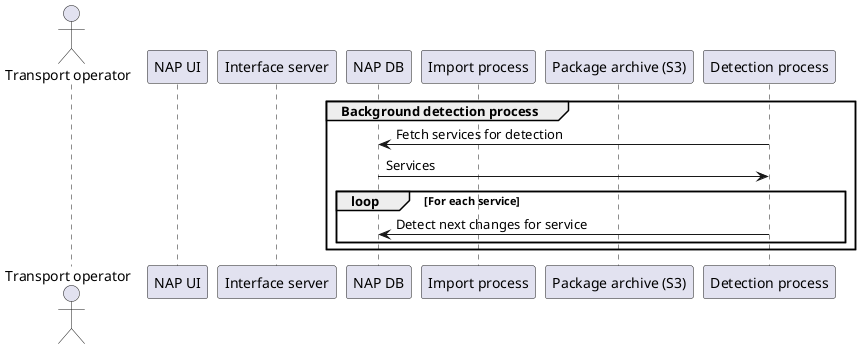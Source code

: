 @startuml

actor "Transport operator" as OPER
participant "NAP UI" as UI
participant "Interface server" as IFACE
participant "NAP DB" as DB
participant "Import process" as IMP
participant "Package archive (S3)" as S3
participant "Detection process" as DEP

group Background detection process
DEP->DB: Fetch services for detection
DB->DEP: Services
loop For each service
DEP->DB: Detect next changes for service
end
end




@enduml
